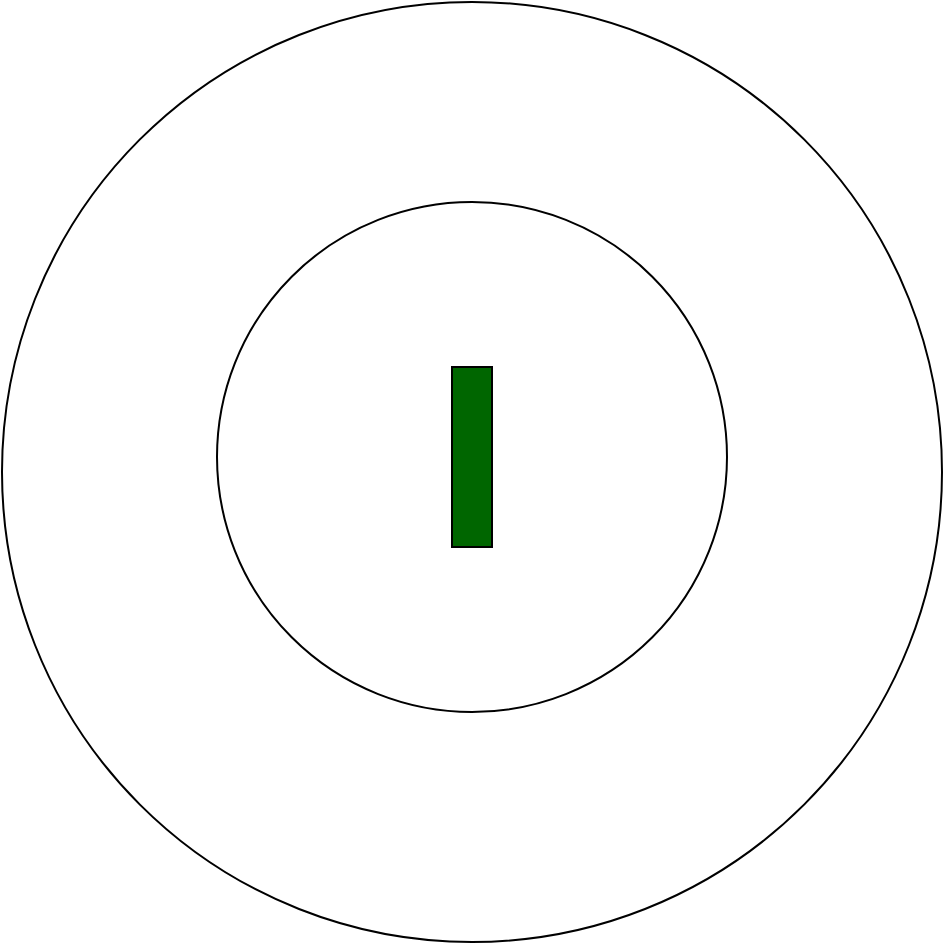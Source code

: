 <mxfile version="15.0.6" type="github">
  <diagram id="1T02eesxhD1087KPEWg6" name="Page-1">
    <mxGraphModel dx="474" dy="275" grid="1" gridSize="10" guides="1" tooltips="1" connect="1" arrows="1" fold="1" page="1" pageScale="1" pageWidth="850" pageHeight="1100" math="0" shadow="0">
      <root>
        <mxCell id="0" />
        <mxCell id="1" parent="0" />
        <mxCell id="eag13FPDZMQsbQJUMplU-1" value="" style="ellipse;whiteSpace=wrap;html=1;aspect=fixed;" vertex="1" parent="1">
          <mxGeometry x="180" y="110" width="470" height="470" as="geometry" />
        </mxCell>
        <mxCell id="eag13FPDZMQsbQJUMplU-2" value="" style="ellipse;whiteSpace=wrap;html=1;aspect=fixed;" vertex="1" parent="1">
          <mxGeometry x="287.5" y="210" width="255" height="255" as="geometry" />
        </mxCell>
        <mxCell id="eag13FPDZMQsbQJUMplU-4" value="" style="rounded=0;whiteSpace=wrap;html=1;fillColor=#006600;" vertex="1" parent="1">
          <mxGeometry x="405" y="292.5" width="20" height="90" as="geometry" />
        </mxCell>
      </root>
    </mxGraphModel>
  </diagram>
</mxfile>
